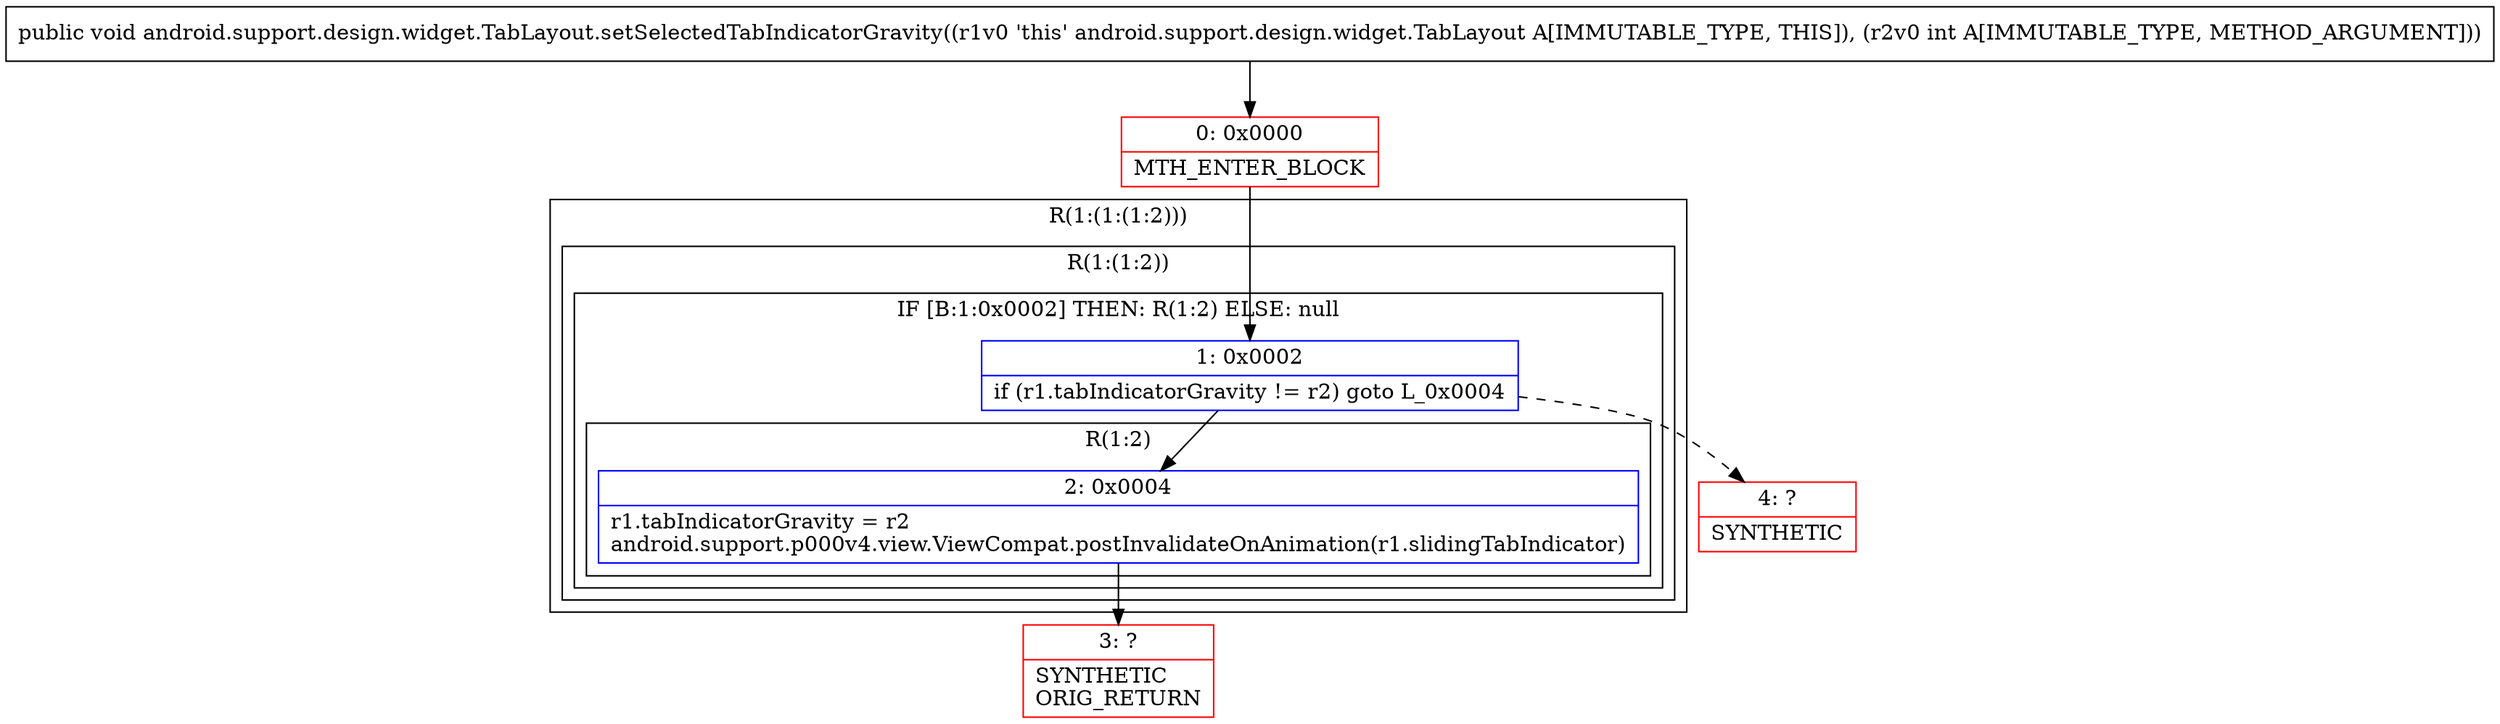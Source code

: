 digraph "CFG forandroid.support.design.widget.TabLayout.setSelectedTabIndicatorGravity(I)V" {
subgraph cluster_Region_1469549144 {
label = "R(1:(1:(1:2)))";
node [shape=record,color=blue];
subgraph cluster_Region_154918477 {
label = "R(1:(1:2))";
node [shape=record,color=blue];
subgraph cluster_IfRegion_67116935 {
label = "IF [B:1:0x0002] THEN: R(1:2) ELSE: null";
node [shape=record,color=blue];
Node_1 [shape=record,label="{1\:\ 0x0002|if (r1.tabIndicatorGravity != r2) goto L_0x0004\l}"];
subgraph cluster_Region_729036772 {
label = "R(1:2)";
node [shape=record,color=blue];
Node_2 [shape=record,label="{2\:\ 0x0004|r1.tabIndicatorGravity = r2\landroid.support.p000v4.view.ViewCompat.postInvalidateOnAnimation(r1.slidingTabIndicator)\l}"];
}
}
}
}
Node_0 [shape=record,color=red,label="{0\:\ 0x0000|MTH_ENTER_BLOCK\l}"];
Node_3 [shape=record,color=red,label="{3\:\ ?|SYNTHETIC\lORIG_RETURN\l}"];
Node_4 [shape=record,color=red,label="{4\:\ ?|SYNTHETIC\l}"];
MethodNode[shape=record,label="{public void android.support.design.widget.TabLayout.setSelectedTabIndicatorGravity((r1v0 'this' android.support.design.widget.TabLayout A[IMMUTABLE_TYPE, THIS]), (r2v0 int A[IMMUTABLE_TYPE, METHOD_ARGUMENT])) }"];
MethodNode -> Node_0;
Node_1 -> Node_2;
Node_1 -> Node_4[style=dashed];
Node_2 -> Node_3;
Node_0 -> Node_1;
}

